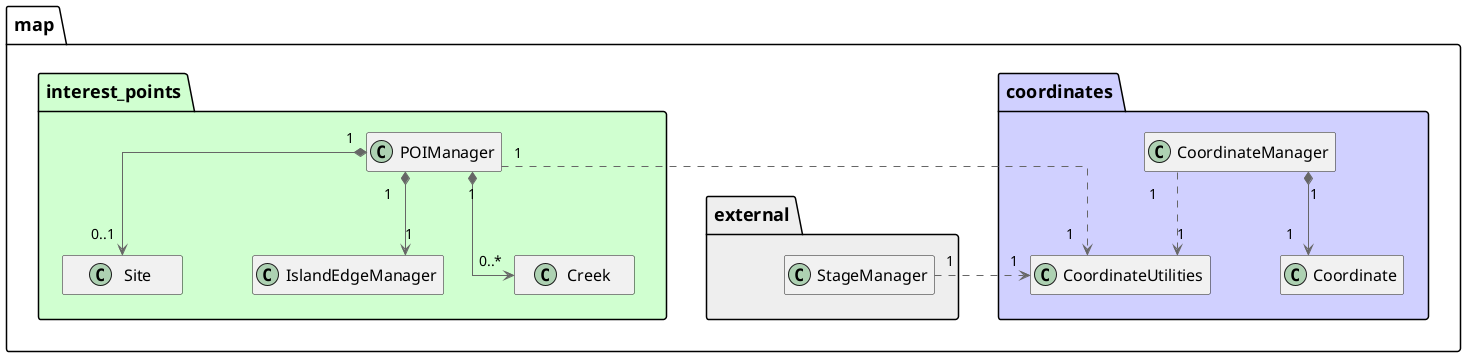 @startuml EmergencyRescueDrone-Map-Conceptual

' Hide empty fields to create cleaner boxes
hide empty members
hide empty methods
hide empty fields

' Use layout settings to reduce overlapping arrows
skinparam linetype ortho
skinparam nodesep 70
skinparam ranksep 50
skinparam packagePadding 15
skinparam defaultTextAlignment center

' Improve diagram spacing and layout
skinparam padding 4
top to bottom direction
skinparam ArrowColor #666666

' Increase class/interface box sizes and font
skinparam minClassWidth 120
skinparam classFontSize 16
skinparam classNameFontSize 16
skinparam packageFontSize 18
skinparam noteFontSize 14
skinparam ArrowFontSize 14
skinparam stereotypeFontSize 14
skinparam titleFontSize 20

package "map" {
  package "coordinates" #D0D0FF {
    class CoordinateManager
    class Coordinate
    class CoordinateUtilities
    
    CoordinateManager "1" *-down-> "1" Coordinate
    CoordinateManager "1" ..> "1" CoordinateUtilities
  }
  
  package "interest_points" #D0FFD0 {
    class POIManager
    class IslandEdgeManager
    class Creek
    class Site
    
    POIManager "1" *-down-> "1" IslandEdgeManager
    POIManager "1" *-down-> "0..1" Site
    POIManager "1" *-down-> "0..*" Creek
    POIManager "1" ..> "1" CoordinateUtilities
  }
  
  package "external" #EEEEEE {
    class "StageManager" as ExtStageManager
  }
  
  ' Add some hidden relationships to improve layout
  coordinates -[hidden]down-> interest_points
  interest_points -[hidden]down-> external
  
  ExtStageManager "1" ..> "1" CoordinateUtilities
}

@enduml
